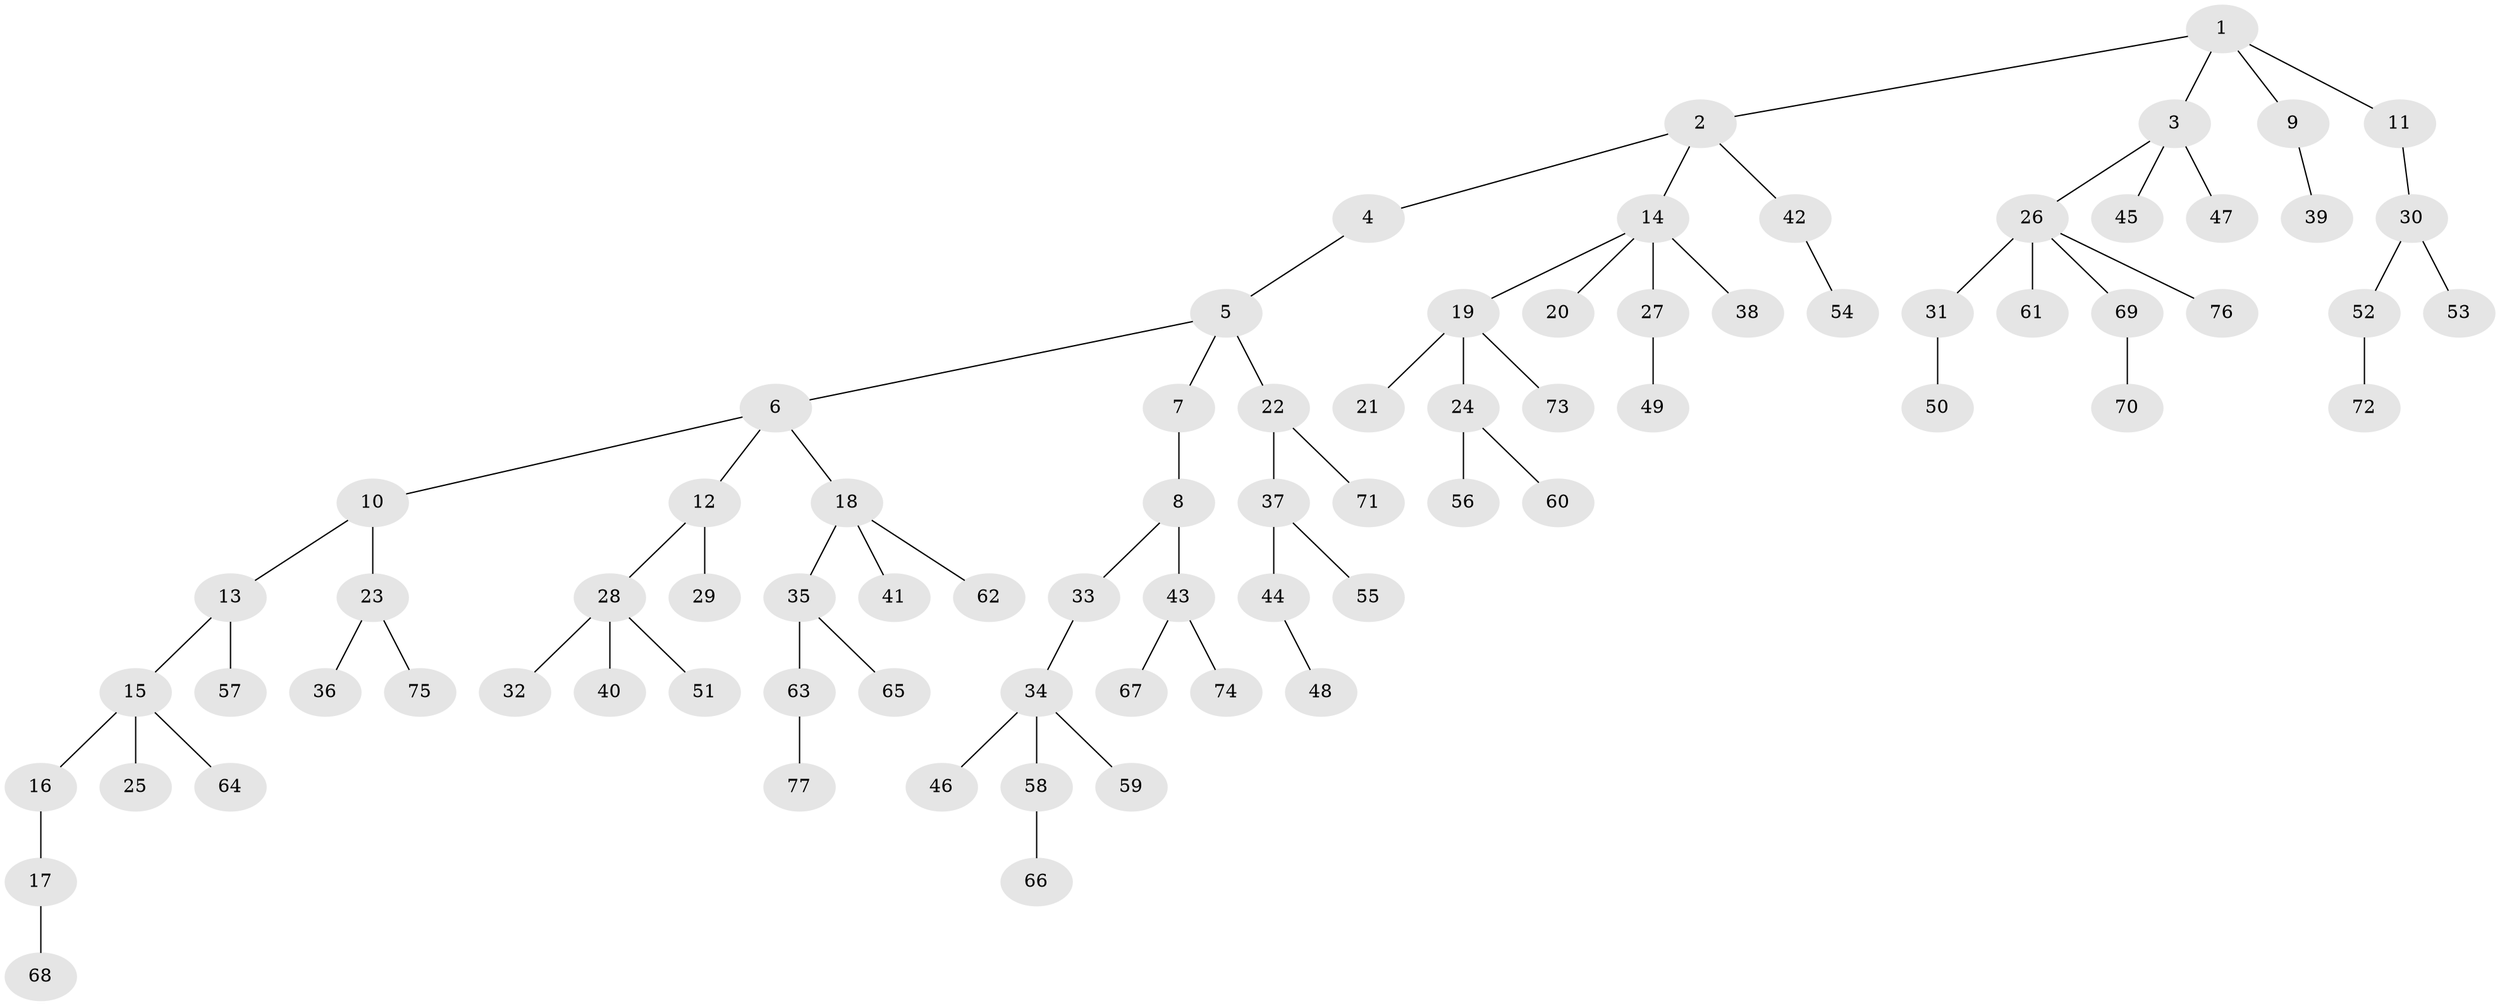 // coarse degree distribution, {6: 0.02040816326530612, 7: 0.04081632653061224, 4: 0.061224489795918366, 5: 0.02040816326530612, 3: 0.08163265306122448, 1: 0.5918367346938775, 2: 0.1836734693877551}
// Generated by graph-tools (version 1.1) at 2025/42/03/06/25 10:42:06]
// undirected, 77 vertices, 76 edges
graph export_dot {
graph [start="1"]
  node [color=gray90,style=filled];
  1;
  2;
  3;
  4;
  5;
  6;
  7;
  8;
  9;
  10;
  11;
  12;
  13;
  14;
  15;
  16;
  17;
  18;
  19;
  20;
  21;
  22;
  23;
  24;
  25;
  26;
  27;
  28;
  29;
  30;
  31;
  32;
  33;
  34;
  35;
  36;
  37;
  38;
  39;
  40;
  41;
  42;
  43;
  44;
  45;
  46;
  47;
  48;
  49;
  50;
  51;
  52;
  53;
  54;
  55;
  56;
  57;
  58;
  59;
  60;
  61;
  62;
  63;
  64;
  65;
  66;
  67;
  68;
  69;
  70;
  71;
  72;
  73;
  74;
  75;
  76;
  77;
  1 -- 2;
  1 -- 3;
  1 -- 9;
  1 -- 11;
  2 -- 4;
  2 -- 14;
  2 -- 42;
  3 -- 26;
  3 -- 45;
  3 -- 47;
  4 -- 5;
  5 -- 6;
  5 -- 7;
  5 -- 22;
  6 -- 10;
  6 -- 12;
  6 -- 18;
  7 -- 8;
  8 -- 33;
  8 -- 43;
  9 -- 39;
  10 -- 13;
  10 -- 23;
  11 -- 30;
  12 -- 28;
  12 -- 29;
  13 -- 15;
  13 -- 57;
  14 -- 19;
  14 -- 20;
  14 -- 27;
  14 -- 38;
  15 -- 16;
  15 -- 25;
  15 -- 64;
  16 -- 17;
  17 -- 68;
  18 -- 35;
  18 -- 41;
  18 -- 62;
  19 -- 21;
  19 -- 24;
  19 -- 73;
  22 -- 37;
  22 -- 71;
  23 -- 36;
  23 -- 75;
  24 -- 56;
  24 -- 60;
  26 -- 31;
  26 -- 61;
  26 -- 69;
  26 -- 76;
  27 -- 49;
  28 -- 32;
  28 -- 40;
  28 -- 51;
  30 -- 52;
  30 -- 53;
  31 -- 50;
  33 -- 34;
  34 -- 46;
  34 -- 58;
  34 -- 59;
  35 -- 63;
  35 -- 65;
  37 -- 44;
  37 -- 55;
  42 -- 54;
  43 -- 67;
  43 -- 74;
  44 -- 48;
  52 -- 72;
  58 -- 66;
  63 -- 77;
  69 -- 70;
}
